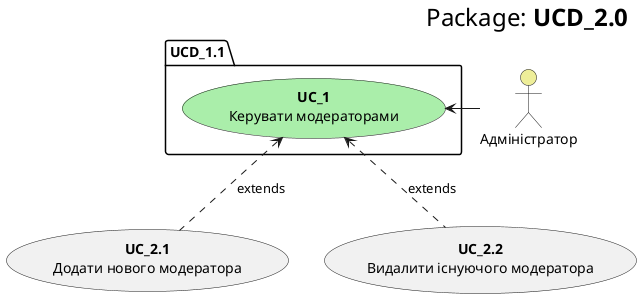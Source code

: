 @startuml
    right header
        <font size=24 color=black>Package:<b> UCD_2.0
    end header

    package UCD_1.1 {
        usecase "<b>UC_1</b>\nКерувати модераторами" as UC_1 #aaeeaa
    }
    
    actor "Адміністратор" as Admin #eeee99
    Admin -l-> UC_1
    
    usecase "<b>UC_2.1</b>\nДодати нового модератора" as UC_1.1
    usecase "<b>UC_2.2</b>\nВидалити існуючого модератора" as UC_1.2
    
    UC_1.1 .u.> UC_1: extends
    UC_1.2 .u.> UC_1: extends
    
@enduml
